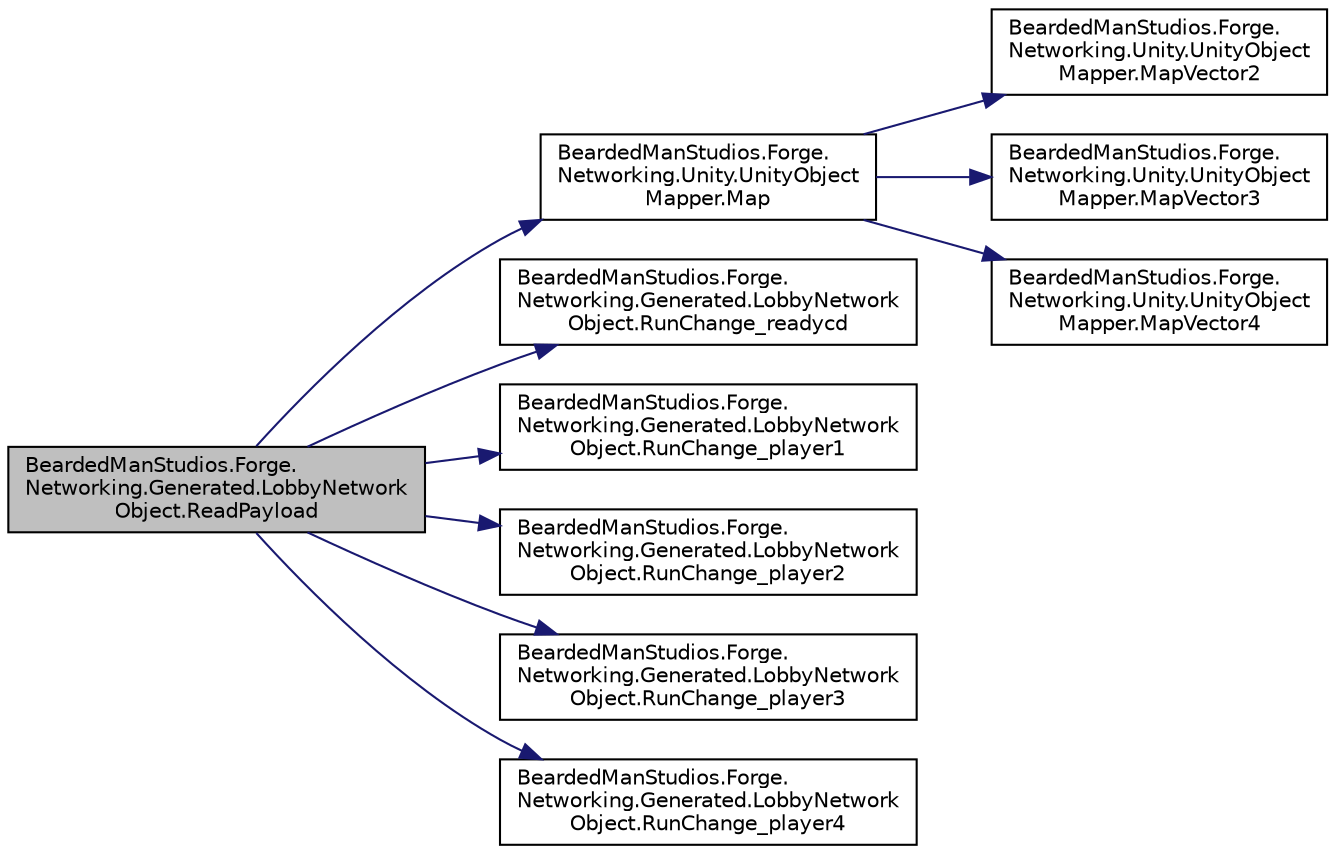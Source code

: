 digraph "BeardedManStudios.Forge.Networking.Generated.LobbyNetworkObject.ReadPayload"
{
 // LATEX_PDF_SIZE
  edge [fontname="Helvetica",fontsize="10",labelfontname="Helvetica",labelfontsize="10"];
  node [fontname="Helvetica",fontsize="10",shape=record];
  rankdir="LR";
  Node21 [label="BeardedManStudios.Forge.\lNetworking.Generated.LobbyNetwork\lObject.ReadPayload",height=0.2,width=0.4,color="black", fillcolor="grey75", style="filled", fontcolor="black",tooltip=" "];
  Node21 -> Node22 [color="midnightblue",fontsize="10",style="solid",fontname="Helvetica"];
  Node22 [label="BeardedManStudios.Forge.\lNetworking.Unity.UnityObject\lMapper.Map",height=0.2,width=0.4,color="black", fillcolor="white", style="filled",URL="$class_bearded_man_studios_1_1_forge_1_1_networking_1_1_unity_1_1_unity_object_mapper.html#a257ff895e140a2248a418de3405c9009",tooltip="Map a type of object from a FrameStream to a object"];
  Node22 -> Node23 [color="midnightblue",fontsize="10",style="solid",fontname="Helvetica"];
  Node23 [label="BeardedManStudios.Forge.\lNetworking.Unity.UnityObject\lMapper.MapVector2",height=0.2,width=0.4,color="black", fillcolor="white", style="filled",URL="$class_bearded_man_studios_1_1_forge_1_1_networking_1_1_unity_1_1_unity_object_mapper.html#aebbfb72c566d9ee0733f66bfa3ee5e5c",tooltip="Get a Vector2 out of a FrameStream"];
  Node22 -> Node24 [color="midnightblue",fontsize="10",style="solid",fontname="Helvetica"];
  Node24 [label="BeardedManStudios.Forge.\lNetworking.Unity.UnityObject\lMapper.MapVector3",height=0.2,width=0.4,color="black", fillcolor="white", style="filled",URL="$class_bearded_man_studios_1_1_forge_1_1_networking_1_1_unity_1_1_unity_object_mapper.html#aa245f139867a275b4a750fe4187396bd",tooltip="Get a Vector3 out of a FrameStream"];
  Node22 -> Node25 [color="midnightblue",fontsize="10",style="solid",fontname="Helvetica"];
  Node25 [label="BeardedManStudios.Forge.\lNetworking.Unity.UnityObject\lMapper.MapVector4",height=0.2,width=0.4,color="black", fillcolor="white", style="filled",URL="$class_bearded_man_studios_1_1_forge_1_1_networking_1_1_unity_1_1_unity_object_mapper.html#aef41215d1be1b6dd60b4535e787b5f53",tooltip="Get a Vector4 out of a FrameStream"];
  Node21 -> Node26 [color="midnightblue",fontsize="10",style="solid",fontname="Helvetica"];
  Node26 [label="BeardedManStudios.Forge.\lNetworking.Generated.LobbyNetwork\lObject.RunChange_readycd",height=0.2,width=0.4,color="black", fillcolor="white", style="filled",URL="$class_bearded_man_studios_1_1_forge_1_1_networking_1_1_generated_1_1_lobby_network_object.html#a123d55c57c29127a68291cc690c552c9",tooltip=" "];
  Node21 -> Node27 [color="midnightblue",fontsize="10",style="solid",fontname="Helvetica"];
  Node27 [label="BeardedManStudios.Forge.\lNetworking.Generated.LobbyNetwork\lObject.RunChange_player1",height=0.2,width=0.4,color="black", fillcolor="white", style="filled",URL="$class_bearded_man_studios_1_1_forge_1_1_networking_1_1_generated_1_1_lobby_network_object.html#abb9dec2aad84354f44e7ae7914c6a3c9",tooltip=" "];
  Node21 -> Node28 [color="midnightblue",fontsize="10",style="solid",fontname="Helvetica"];
  Node28 [label="BeardedManStudios.Forge.\lNetworking.Generated.LobbyNetwork\lObject.RunChange_player2",height=0.2,width=0.4,color="black", fillcolor="white", style="filled",URL="$class_bearded_man_studios_1_1_forge_1_1_networking_1_1_generated_1_1_lobby_network_object.html#a9e8f9bf7c91e203fb40f13b3eef59e27",tooltip=" "];
  Node21 -> Node29 [color="midnightblue",fontsize="10",style="solid",fontname="Helvetica"];
  Node29 [label="BeardedManStudios.Forge.\lNetworking.Generated.LobbyNetwork\lObject.RunChange_player3",height=0.2,width=0.4,color="black", fillcolor="white", style="filled",URL="$class_bearded_man_studios_1_1_forge_1_1_networking_1_1_generated_1_1_lobby_network_object.html#a007f2b5db99a93ace729b106bfbe2836",tooltip=" "];
  Node21 -> Node30 [color="midnightblue",fontsize="10",style="solid",fontname="Helvetica"];
  Node30 [label="BeardedManStudios.Forge.\lNetworking.Generated.LobbyNetwork\lObject.RunChange_player4",height=0.2,width=0.4,color="black", fillcolor="white", style="filled",URL="$class_bearded_man_studios_1_1_forge_1_1_networking_1_1_generated_1_1_lobby_network_object.html#a675431c47b5275cbadbb2311779933f7",tooltip=" "];
}
